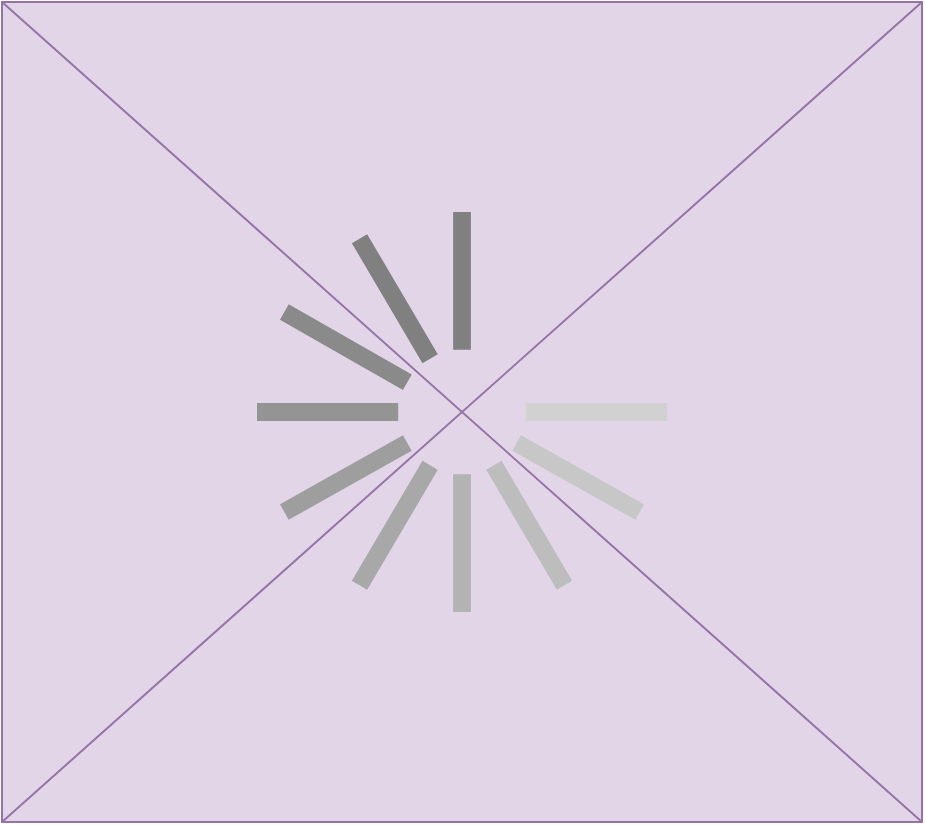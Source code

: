 <mxfile version="24.2.5" type="device">
  <diagram name="Page-1" id="WF30wD5q-BkzBccJn6Rq">
    <mxGraphModel dx="1242" dy="878" grid="1" gridSize="10" guides="1" tooltips="1" connect="1" arrows="1" fold="1" page="1" pageScale="1" pageWidth="827" pageHeight="1169" math="0" shadow="0">
      <root>
        <mxCell id="0" />
        <mxCell id="1" parent="0" />
        <mxCell id="zKkvwhxFUyyhcA__ocRV-2" value="" style="verticalLabelPosition=bottom;shadow=0;dashed=0;align=center;html=1;verticalAlign=top;strokeWidth=1;shape=mxgraph.mockup.graphics.simpleIcon;fillColor=#e1d5e7;strokeColor=#9673a6;" vertex="1" parent="1">
          <mxGeometry x="80" y="40" width="460" height="410" as="geometry" />
        </mxCell>
        <mxCell id="zKkvwhxFUyyhcA__ocRV-10" value="" style="verticalLabelPosition=bottom;shadow=0;dashed=0;align=center;html=1;verticalAlign=top;strokeWidth=1;shape=mxgraph.mockup.misc.loading_circle_2;pointerEvents=1" vertex="1" parent="1">
          <mxGeometry x="207.5" y="145" width="205" height="200" as="geometry" />
        </mxCell>
      </root>
    </mxGraphModel>
  </diagram>
</mxfile>
